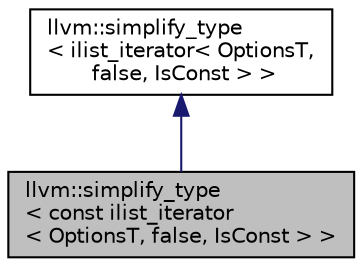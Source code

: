 digraph "llvm::simplify_type&lt; const ilist_iterator&lt; OptionsT, false, IsConst &gt; &gt;"
{
 // LATEX_PDF_SIZE
  bgcolor="transparent";
  edge [fontname="Helvetica",fontsize="10",labelfontname="Helvetica",labelfontsize="10"];
  node [fontname="Helvetica",fontsize="10",shape=record];
  Node1 [label="llvm::simplify_type\l\< const ilist_iterator\l\< OptionsT, false, IsConst \> \>",height=0.2,width=0.4,color="black", fillcolor="grey75", style="filled", fontcolor="black",tooltip=" "];
  Node2 -> Node1 [dir="back",color="midnightblue",fontsize="10",style="solid",fontname="Helvetica"];
  Node2 [label="llvm::simplify_type\l\< ilist_iterator\< OptionsT,\l false, IsConst \> \>",height=0.2,width=0.4,color="black",URL="$structllvm_1_1simplify__type_3_01ilist__iterator_3_01OptionsT_00_01false_00_01IsConst_01_4_01_4.html",tooltip="Allow ilist_iterators to convert into pointers to a node automatically when used by the dyn_cast,..."];
}
